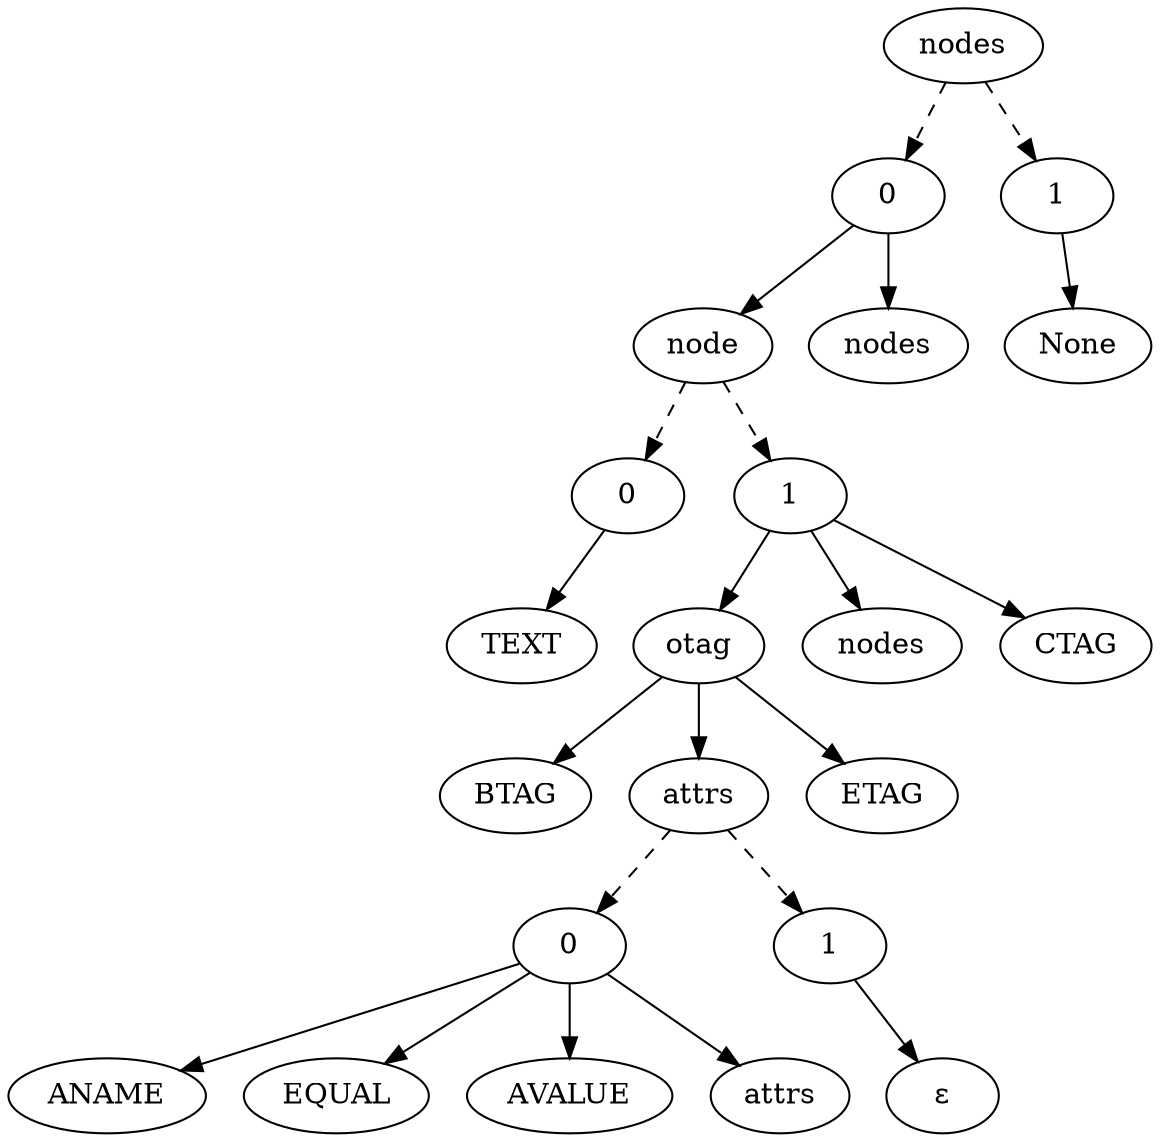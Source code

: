 digraph {
"nodes";
"nodes_o0" [label="0"];
"nodes" -> "nodes_o0" [style=dashed];
"node";
"node_o0" [label="0"];
"node" -> "node_o0" [style=dashed];
"TEXT";
"node_o0" -> "TEXT" ;
"node_o1" [label="1"];
"node" -> "node_o1" [style=dashed];
"otag";
"BTAG";
"otag" -> "BTAG" ;
"attrs";
"attrs_o0" [label="0"];
"attrs" -> "attrs_o0" [style=dashed];
"ANAME";
"attrs_o0" -> "ANAME" ;
"EQUAL";
"attrs_o0" -> "EQUAL" ;
"AVALUE";
"attrs_o0" -> "AVALUE" ;
"attrs2" [label="attrs"];
"attrs_o0" -> "attrs2" ;
"attrs_o1" [label="1"];
"attrs" -> "attrs_o1" [style=dashed];
"&epsilon;";
"attrs_o1" -> "&epsilon;" ;
"otag" -> "attrs" ;
"ETAG";
"otag" -> "ETAG" ;
"node_o1" -> "otag" ;
"nodes2" [label="nodes"];
"node_o1" -> "nodes2" ;
"CTAG";
"node_o1" -> "CTAG" ;
"nodes_o0" -> "node" ;
"nodes3" [label="nodes"];
"nodes_o0" -> "nodes3" ;
"nodes_o1" [label="1"];
"nodes" -> "nodes_o1" [style=dashed];
"&epsilon;2" [label="None"];
"nodes_o1" -> "&epsilon;2" ;
}
